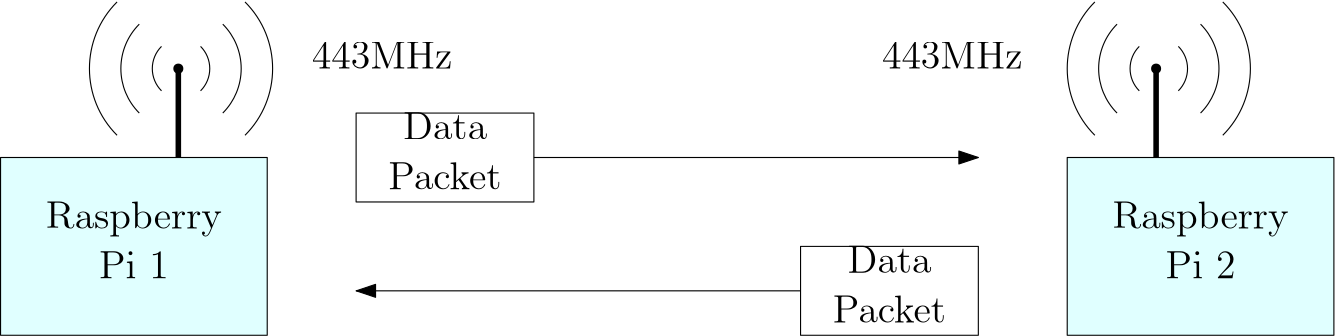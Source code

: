 <?xml version="1.0"?>
<!DOCTYPE ipe SYSTEM "ipe.dtd">
<ipe version="70212" creator="Ipe 7.2.12">
<info created="D:20180926130335" modified="D:20201219130116"/>
<ipestyle name="basic">
<symbol name="arrow/arc(spx)">
<path stroke="sym-stroke" fill="sym-stroke" pen="sym-pen">
0 0 m
-1 0.333 l
-1 -0.333 l
h
</path>
</symbol>
<symbol name="arrow/farc(spx)">
<path stroke="sym-stroke" fill="white" pen="sym-pen">
0 0 m
-1 0.333 l
-1 -0.333 l
h
</path>
</symbol>
<symbol name="arrow/ptarc(spx)">
<path stroke="sym-stroke" fill="sym-stroke" pen="sym-pen">
0 0 m
-1 0.333 l
-0.8 0 l
-1 -0.333 l
h
</path>
</symbol>
<symbol name="arrow/fptarc(spx)">
<path stroke="sym-stroke" fill="white" pen="sym-pen">
0 0 m
-1 0.333 l
-0.8 0 l
-1 -0.333 l
h
</path>
</symbol>
<symbol name="mark/circle(sx)" transformations="translations">
<path fill="sym-stroke">
0.6 0 0 0.6 0 0 e
0.4 0 0 0.4 0 0 e
</path>
</symbol>
<symbol name="mark/disk(sx)" transformations="translations">
<path fill="sym-stroke">
0.6 0 0 0.6 0 0 e
</path>
</symbol>
<symbol name="mark/fdisk(sfx)" transformations="translations">
<group>
<path fill="sym-fill">
0.5 0 0 0.5 0 0 e
</path>
<path fill="sym-stroke" fillrule="eofill">
0.6 0 0 0.6 0 0 e
0.4 0 0 0.4 0 0 e
</path>
</group>
</symbol>
<symbol name="mark/box(sx)" transformations="translations">
<path fill="sym-stroke" fillrule="eofill">
-0.6 -0.6 m
0.6 -0.6 l
0.6 0.6 l
-0.6 0.6 l
h
-0.4 -0.4 m
0.4 -0.4 l
0.4 0.4 l
-0.4 0.4 l
h
</path>
</symbol>
<symbol name="mark/square(sx)" transformations="translations">
<path fill="sym-stroke">
-0.6 -0.6 m
0.6 -0.6 l
0.6 0.6 l
-0.6 0.6 l
h
</path>
</symbol>
<symbol name="mark/fsquare(sfx)" transformations="translations">
<group>
<path fill="sym-fill">
-0.5 -0.5 m
0.5 -0.5 l
0.5 0.5 l
-0.5 0.5 l
h
</path>
<path fill="sym-stroke" fillrule="eofill">
-0.6 -0.6 m
0.6 -0.6 l
0.6 0.6 l
-0.6 0.6 l
h
-0.4 -0.4 m
0.4 -0.4 l
0.4 0.4 l
-0.4 0.4 l
h
</path>
</group>
</symbol>
<symbol name="mark/cross(sx)" transformations="translations">
<group>
<path fill="sym-stroke">
-0.43 -0.57 m
0.57 0.43 l
0.43 0.57 l
-0.57 -0.43 l
h
</path>
<path fill="sym-stroke">
-0.43 0.57 m
0.57 -0.43 l
0.43 -0.57 l
-0.57 0.43 l
h
</path>
</group>
</symbol>
<symbol name="arrow/fnormal(spx)">
<path stroke="sym-stroke" fill="white" pen="sym-pen">
0 0 m
-1 0.333 l
-1 -0.333 l
h
</path>
</symbol>
<symbol name="arrow/pointed(spx)">
<path stroke="sym-stroke" fill="sym-stroke" pen="sym-pen">
0 0 m
-1 0.333 l
-0.8 0 l
-1 -0.333 l
h
</path>
</symbol>
<symbol name="arrow/fpointed(spx)">
<path stroke="sym-stroke" fill="white" pen="sym-pen">
0 0 m
-1 0.333 l
-0.8 0 l
-1 -0.333 l
h
</path>
</symbol>
<symbol name="arrow/linear(spx)">
<path stroke="sym-stroke" pen="sym-pen">
-1 0.333 m
0 0 l
-1 -0.333 l
</path>
</symbol>
<symbol name="arrow/fdouble(spx)">
<path stroke="sym-stroke" fill="white" pen="sym-pen">
0 0 m
-1 0.333 l
-1 -0.333 l
h
-1 0 m
-2 0.333 l
-2 -0.333 l
h
</path>
</symbol>
<symbol name="arrow/double(spx)">
<path stroke="sym-stroke" fill="sym-stroke" pen="sym-pen">
0 0 m
-1 0.333 l
-1 -0.333 l
h
-1 0 m
-2 0.333 l
-2 -0.333 l
h
</path>
</symbol>
<pen name="heavier" value="0.8"/>
<pen name="fat" value="1.2"/>
<pen name="ultrafat" value="2"/>
<symbolsize name="large" value="5"/>
<symbolsize name="small" value="2"/>
<symbolsize name="tiny" value="1.1"/>
<arrowsize name="large" value="10"/>
<arrowsize name="small" value="5"/>
<arrowsize name="tiny" value="3"/>
<color name="red" value="1 0 0"/>
<color name="green" value="0 1 0"/>
<color name="blue" value="0 0 1"/>
<color name="yellow" value="1 1 0"/>
<color name="orange" value="1 0.647 0"/>
<color name="gold" value="1 0.843 0"/>
<color name="purple" value="0.627 0.125 0.941"/>
<color name="gray" value="0.745"/>
<color name="brown" value="0.647 0.165 0.165"/>
<color name="navy" value="0 0 0.502"/>
<color name="pink" value="1 0.753 0.796"/>
<color name="seagreen" value="0.18 0.545 0.341"/>
<color name="turquoise" value="0.251 0.878 0.816"/>
<color name="violet" value="0.933 0.51 0.933"/>
<color name="darkblue" value="0 0 0.545"/>
<color name="darkcyan" value="0 0.545 0.545"/>
<color name="darkgray" value="0.663"/>
<color name="darkgreen" value="0 0.392 0"/>
<color name="darkmagenta" value="0.545 0 0.545"/>
<color name="darkorange" value="1 0.549 0"/>
<color name="darkred" value="0.545 0 0"/>
<color name="lightblue" value="0.678 0.847 0.902"/>
<color name="lightcyan" value="0.878 1 1"/>
<color name="lightgray" value="0.827"/>
<color name="lightgreen" value="0.565 0.933 0.565"/>
<color name="lightyellow" value="1 1 0.878"/>
<dashstyle name="dashed" value="[4] 0"/>
<dashstyle name="dotted" value="[1 3] 0"/>
<dashstyle name="dash dotted" value="[4 2 1 2] 0"/>
<dashstyle name="dash dot dotted" value="[4 2 1 2 1 2] 0"/>
<textsize name="large" value="\large"/>
<textsize name="small" value="\small"/>
<textsize name="tiny" value="\tiny"/>
<textsize name="Large" value="\Large"/>
<textsize name="LARGE" value="\LARGE"/>
<textsize name="huge" value="\huge"/>
<textsize name="Huge" value="\Huge"/>
<textsize name="footnote" value="\footnotesize"/>
<textstyle name="center" begin="\begin{center}" end="\end{center}"/>
<textstyle name="itemize" begin="\begin{itemize}" end="\end{itemize}"/>
<textstyle name="item" begin="\begin{itemize}\item{}" end="\end{itemize}"/>
<gridsize name="4 pts" value="4"/>
<gridsize name="8 pts (~3 mm)" value="8"/>
<gridsize name="16 pts (~6 mm)" value="16"/>
<gridsize name="32 pts (~12 mm)" value="32"/>
<gridsize name="10 pts (~3.5 mm)" value="10"/>
<gridsize name="20 pts (~7 mm)" value="20"/>
<gridsize name="14 pts (~5 mm)" value="14"/>
<gridsize name="28 pts (~10 mm)" value="28"/>
<gridsize name="56 pts (~20 mm)" value="56"/>
<anglesize name="90 deg" value="90"/>
<anglesize name="60 deg" value="60"/>
<anglesize name="45 deg" value="45"/>
<anglesize name="30 deg" value="30"/>
<anglesize name="22.5 deg" value="22.5"/>
<opacity name="10%" value="0.1"/>
<opacity name="30%" value="0.3"/>
<opacity name="50%" value="0.5"/>
<opacity name="75%" value="0.75"/>
<tiling name="falling" angle="-60" step="4" width="1"/>
<tiling name="rising" angle="30" step="4" width="1"/>
</ipestyle>
<page>
<layer name="alpha"/>
<view layers="alpha" active="alpha"/>
<path layer="alpha" matrix="1.5 0 0 1 -672 -64" stroke="black" fill="lightcyan">
448 832 m
448 768 l
512 768 l
512 832 l
h
</path>
<path matrix="1.5 0 0 1 -288 64" stroke="black" fill="lightcyan">
448 704 m
448 640 l
512 640 l
512 704 l
h
</path>
<text matrix="1 0 0 1 -432 -80" transformations="translations" pos="448 816" stroke="black" type="minipage" width="64" height="16.425" depth="11.47" valign="baseline" size="Large" style="center">Raspberry Pi 1</text>
<text matrix="1 0 0 1 -48 48" transformations="translations" pos="448 688" stroke="black" type="minipage" width="64" height="16.425" depth="11.47" valign="baseline" size="Large" style="center">Raspberry Pi 2</text>
<path matrix="1 0 0 1 352 64" stroke="black" pen="ultrafat">
64 704 m
64 736 l
</path>
<path matrix="1 0 0 1 0 -32" stroke="black" pen="ultrafat">
64 800 m
64 832 l
64 832 l
</path>
<path matrix="1 0 0 1 352 96" stroke="black">
80 720 m
22.6274 0 0 -22.6274 64 704 80 688 a
</path>
<path matrix="1 0 0 1 352 96" stroke="black">
72 696 m
11.3137 0 0 11.3137 64 704 72 712 a
</path>
<path matrix="1 0 0 1 352 96" stroke="black">
88 680 m
33.9411 0 0 33.9411 64 704 88 728 a
</path>
<path matrix="1 0 0 1 0 96" stroke="black">
80 720 m
22.6274 0 0 -22.6274 64 704 80 688 a
</path>
<path matrix="1 0 0 1 0 96" stroke="black">
72 696 m
11.3137 0 0 11.3137 64 704 72 712 a
</path>
<path matrix="1 0 0 1 0 96" stroke="black">
88 680 m
33.9411 0 0 33.9411 64 704 88 728 a
</path>
<path matrix="-1 0 0 -1 129.941 1504" stroke="black">
80 720 m
22.6274 0 0 -22.6274 64 704 80 688 a
</path>
<path matrix="-1 0 0 -1 129.941 1504" stroke="black">
72 696 m
11.3137 0 0 11.3137 64 704 72 712 a
</path>
<path matrix="-1 0 0 -1 129.941 1504" stroke="black">
88 680 m
33.9411 0 0 33.9411 64 704 88 728 a
</path>
<path matrix="-1 0 0 -1 481.941 1504" stroke="black">
80 720 m
22.6274 0 0 -22.6274 64 704 80 688 a
</path>
<path matrix="-1 0 0 -1 481.941 1504" stroke="black">
72 696 m
11.3137 0 0 11.3137 64 704 72 712 a
</path>
<path matrix="-1 0 0 -1 481.941 1504" stroke="black">
88 680 m
33.9411 0 0 33.9411 64 704 88 728 a
</path>
<use name="mark/disk(sx)" pos="64 800" size="normal" stroke="black"/>
<use matrix="1 0 0 1 352 128" name="mark/disk(sx)" pos="64 672" size="normal" stroke="black"/>
<text transformations="translations" pos="112 800" stroke="black" type="label" width="50.716" height="9.803" depth="0" valign="baseline" size="Large">443MHz</text>
<text matrix="1 0 0 1 256 0" transformations="translations" pos="112 800" stroke="black" type="label" width="50.716" height="9.803" depth="0" halign="right" valign="baseline" size="Large">443MHz</text>
<path stroke="black">
128 784 m
128 752 l
192 752 l
192 784 l
h
</path>
<path stroke="black">
352 736 m
352 704 l
288 704 l
288 736 l
h
</path>
<path stroke="black" arrow="normal/normal">
192 768 m
352 768 l
</path>
<path stroke="black" arrow="normal/normal">
288 720 m
128 720 l
</path>
<text matrix="0.421875 0 0 1 -61 -48" transformations="translations" pos="448 816" stroke="black" type="minipage" width="64" height="16.346" depth="11.39" valign="baseline" size="Large" style="center">Data
Packet</text>
<text matrix="0.421875 0 0 1 99 -96" transformations="translations" pos="448 816" stroke="black" type="minipage" width="64" height="16.346" depth="11.39" valign="baseline" size="Large" style="center">Data
Packet </text>
</page>
</ipe>
